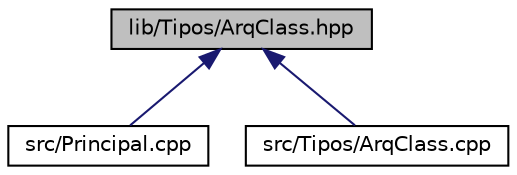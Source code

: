 digraph "lib/Tipos/ArqClass.hpp"
{
  edge [fontname="Helvetica",fontsize="10",labelfontname="Helvetica",labelfontsize="10"];
  node [fontname="Helvetica",fontsize="10",shape=record];
  Node6 [label="lib/Tipos/ArqClass.hpp",height=0.2,width=0.4,color="black", fillcolor="grey75", style="filled", fontcolor="black"];
  Node6 -> Node7 [dir="back",color="midnightblue",fontsize="10",style="solid",fontname="Helvetica"];
  Node7 [label="src/Principal.cpp",height=0.2,width=0.4,color="black", fillcolor="white", style="filled",URL="$_principal_8cpp.html"];
  Node6 -> Node8 [dir="back",color="midnightblue",fontsize="10",style="solid",fontname="Helvetica"];
  Node8 [label="src/Tipos/ArqClass.cpp",height=0.2,width=0.4,color="black", fillcolor="white", style="filled",URL="$_arq_class_8cpp.html"];
}
